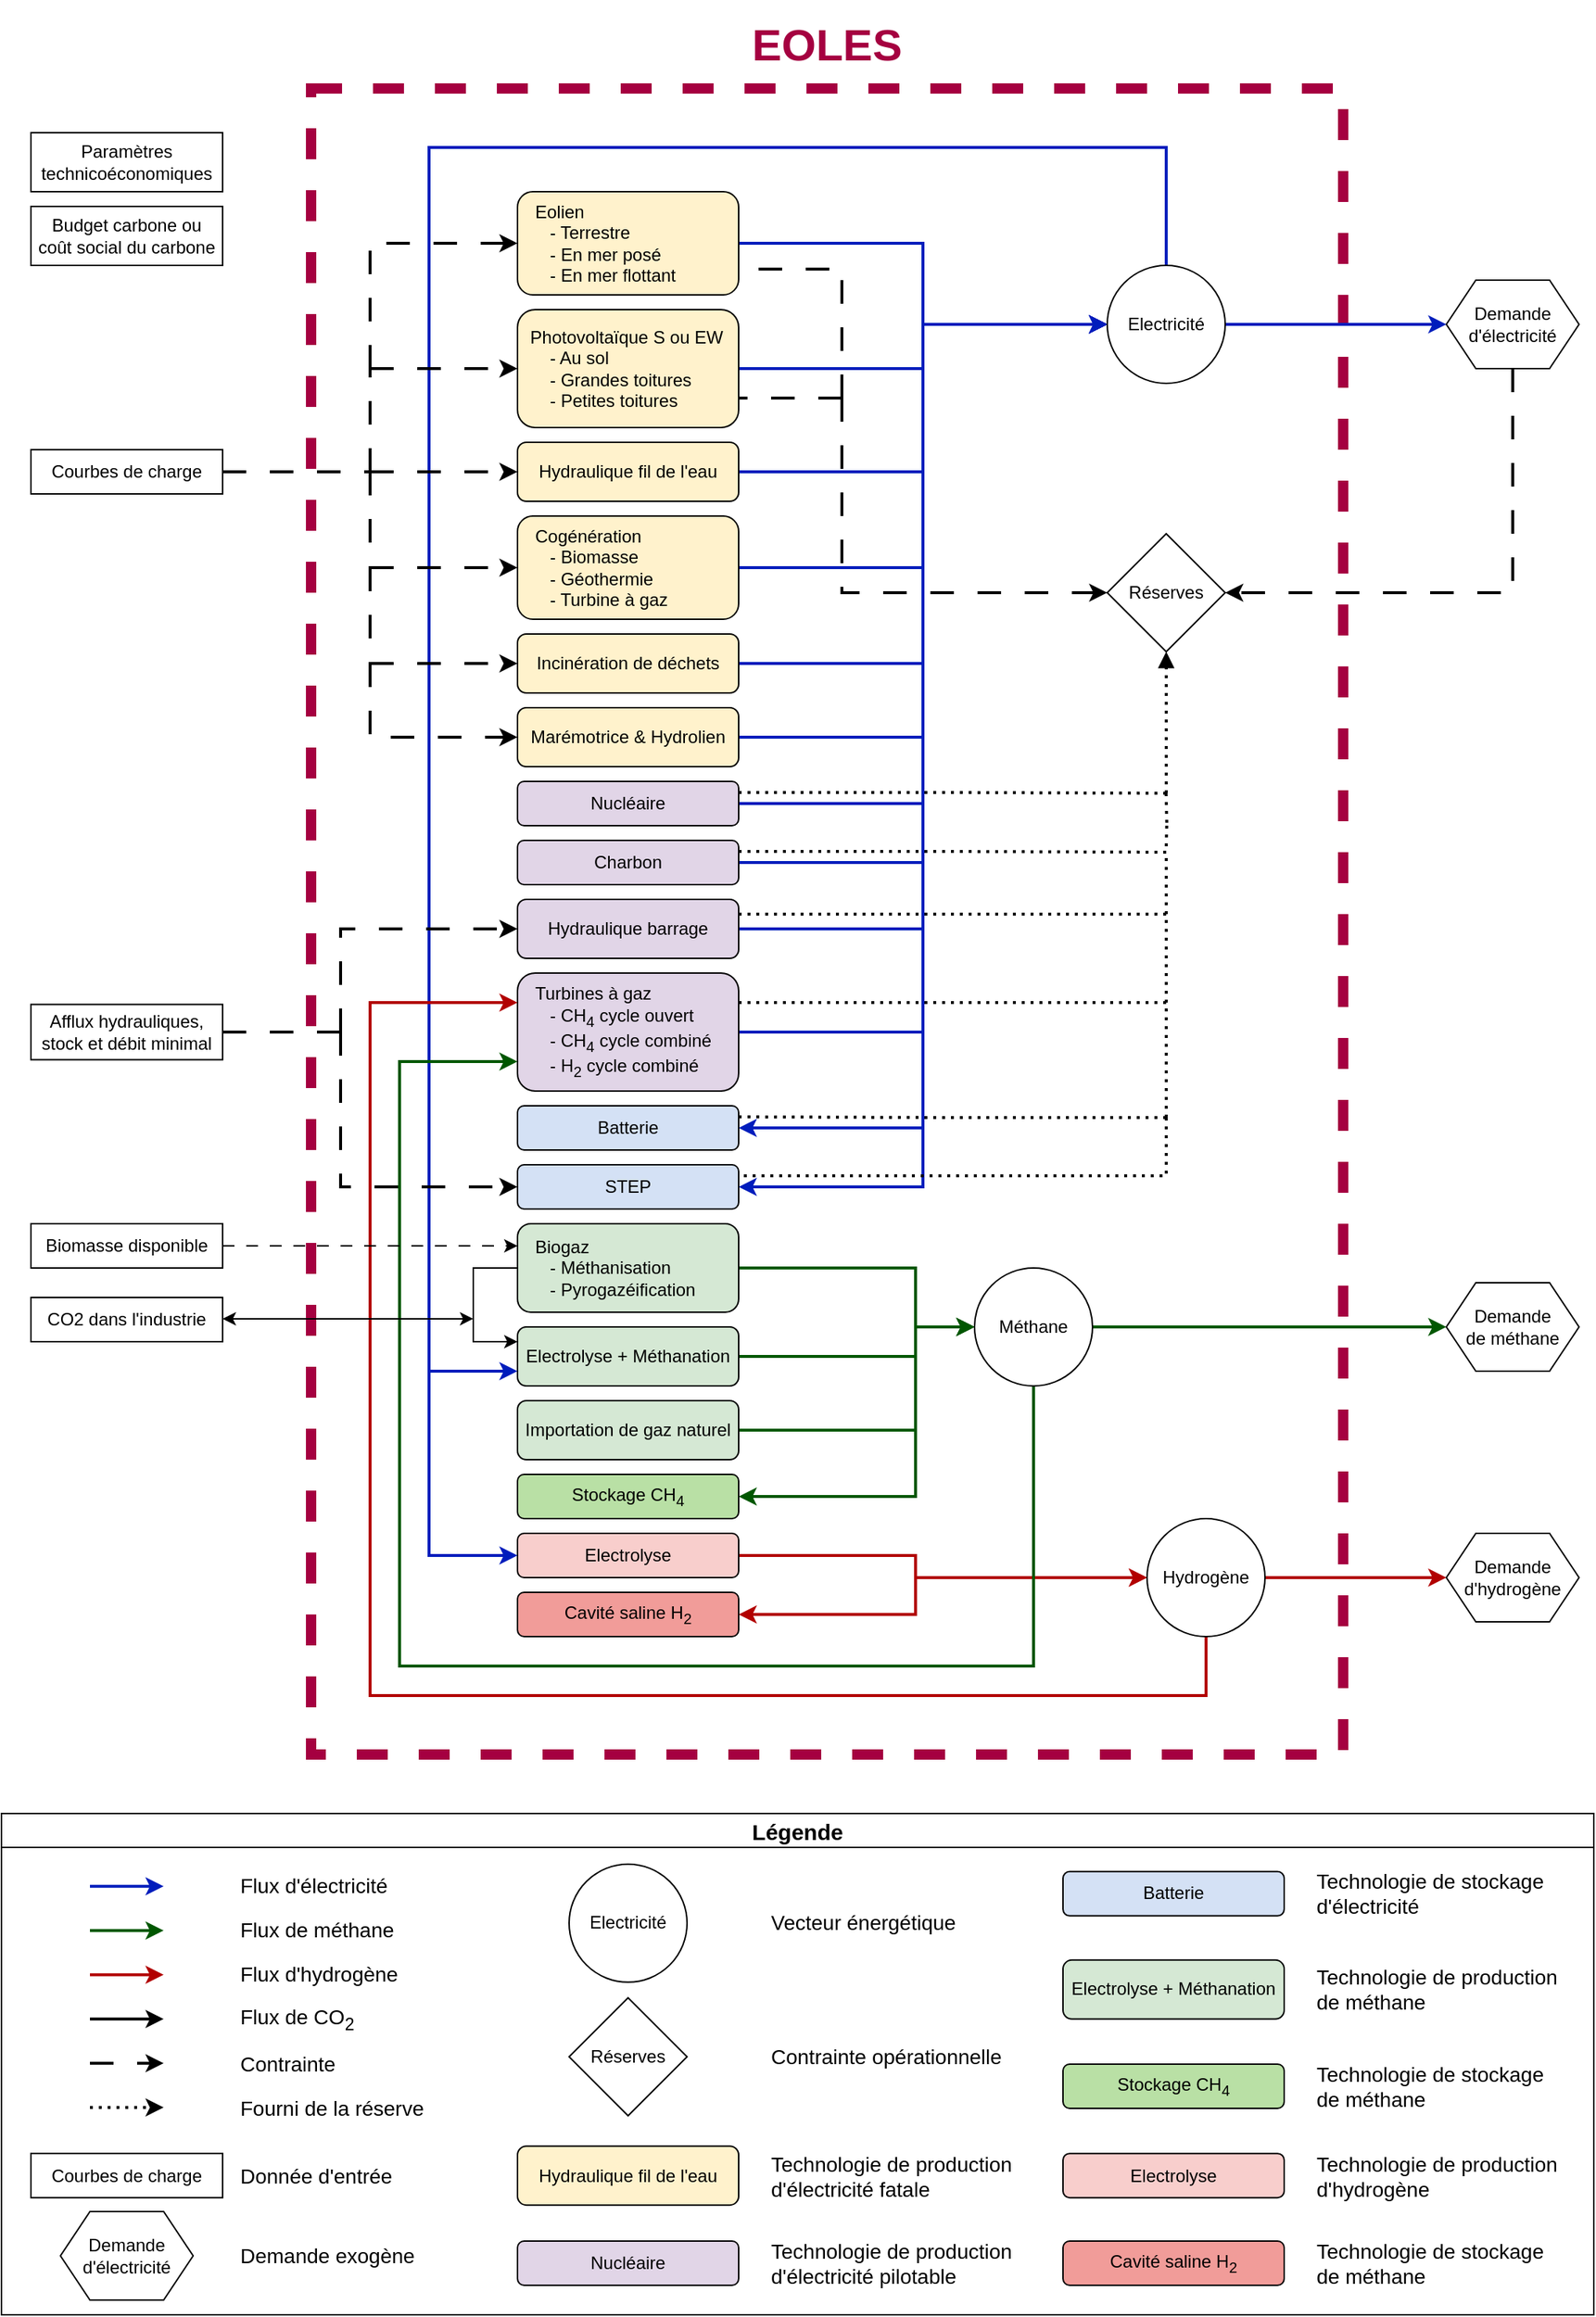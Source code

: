 <mxfile version="24.7.1" type="google">
  <diagram name="Page-1" id="HUChUDwL1gMqRf2g4LJ-">
    <mxGraphModel grid="1" page="1" gridSize="10" guides="1" tooltips="1" connect="1" arrows="1" fold="1" pageScale="1" pageWidth="1654" pageHeight="2336" math="0" shadow="0">
      <root>
        <mxCell id="0" />
        <mxCell id="1" parent="0" />
        <mxCell id="nOue1PbmWQ9sEJWznYL7-120" value="" style="rounded=0;whiteSpace=wrap;html=1;fillColor=none;dashed=1;strokeWidth=7;fontColor=#ffffff;strokeColor=#A50040;" vertex="1" parent="1">
          <mxGeometry x="450" y="520" width="700" height="1130" as="geometry" />
        </mxCell>
        <mxCell id="nOue1PbmWQ9sEJWznYL7-24" style="edgeStyle=orthogonalEdgeStyle;rounded=0;orthogonalLoop=1;jettySize=auto;html=1;entryX=0;entryY=0.5;entryDx=0;entryDy=0;fillColor=#0050ef;strokeColor=#001DBC;strokeWidth=2;" edge="1" parent="1" source="nOue1PbmWQ9sEJWznYL7-1" target="nOue1PbmWQ9sEJWznYL7-21">
          <mxGeometry relative="1" as="geometry" />
        </mxCell>
        <mxCell id="nOue1PbmWQ9sEJWznYL7-1" value="&lt;span style=&quot;background-color: initial;&quot;&gt;&amp;nbsp; &amp;nbsp;Eolien&lt;/span&gt;&lt;br&gt;&lt;span style=&quot;background-color: initial;&quot;&gt;&amp;nbsp; &amp;nbsp; &amp;nbsp; - Terrestre&lt;/span&gt;&lt;br&gt;&lt;span style=&quot;background-color: initial;&quot;&gt;&amp;nbsp; &amp;nbsp; &amp;nbsp; - En mer posé&lt;/span&gt;&lt;br&gt;&lt;div style=&quot;&quot;&gt;&amp;nbsp; &amp;nbsp; &amp;nbsp; - En mer flottant&lt;/div&gt;" style="rounded=1;whiteSpace=wrap;html=1;align=left;fillColor=#FFF2CC;" vertex="1" parent="1">
          <mxGeometry x="590" y="590" width="150" height="70" as="geometry" />
        </mxCell>
        <mxCell id="nOue1PbmWQ9sEJWznYL7-25" style="edgeStyle=orthogonalEdgeStyle;rounded=0;orthogonalLoop=1;jettySize=auto;html=1;entryX=0;entryY=0.5;entryDx=0;entryDy=0;fillColor=#0050ef;strokeColor=#001DBC;strokeWidth=2;" edge="1" parent="1" source="nOue1PbmWQ9sEJWznYL7-2" target="nOue1PbmWQ9sEJWznYL7-21">
          <mxGeometry relative="1" as="geometry">
            <mxPoint x="980" y="790.0" as="targetPoint" />
          </mxGeometry>
        </mxCell>
        <mxCell id="nOue1PbmWQ9sEJWznYL7-2" value="&amp;nbsp; Photovoltaïque S ou EW&lt;br&gt;&lt;span style=&quot;background-color: initial;&quot;&gt;&amp;nbsp; &amp;nbsp; &amp;nbsp; - Au sol&lt;/span&gt;&lt;br&gt;&lt;span style=&quot;background-color: initial;&quot;&gt;&amp;nbsp; &amp;nbsp; &amp;nbsp; - Grandes toitures&lt;/span&gt;&lt;br&gt;&lt;div style=&quot;&quot;&gt;&amp;nbsp; &amp;nbsp; &amp;nbsp; - Petites toitures&lt;/div&gt;" style="rounded=1;whiteSpace=wrap;html=1;align=left;fillColor=#FFF2CC;" vertex="1" parent="1">
          <mxGeometry x="590" y="670" width="150" height="80" as="geometry" />
        </mxCell>
        <mxCell id="nOue1PbmWQ9sEJWznYL7-26" style="edgeStyle=orthogonalEdgeStyle;rounded=0;orthogonalLoop=1;jettySize=auto;html=1;entryX=0;entryY=0.5;entryDx=0;entryDy=0;fillColor=#0050ef;strokeColor=#001DBC;strokeWidth=2;" edge="1" parent="1" source="nOue1PbmWQ9sEJWznYL7-3" target="nOue1PbmWQ9sEJWznYL7-21">
          <mxGeometry relative="1" as="geometry" />
        </mxCell>
        <mxCell id="nOue1PbmWQ9sEJWznYL7-3" value="Hydraulique fil de l&#39;eau" style="rounded=1;whiteSpace=wrap;html=1;align=center;fillColor=#FFF2CC;" vertex="1" parent="1">
          <mxGeometry x="590" y="760" width="150" height="40" as="geometry" />
        </mxCell>
        <mxCell id="nOue1PbmWQ9sEJWznYL7-27" style="edgeStyle=orthogonalEdgeStyle;rounded=0;orthogonalLoop=1;jettySize=auto;html=1;entryX=0;entryY=0.5;entryDx=0;entryDy=0;fillColor=#0050ef;strokeColor=#001DBC;strokeWidth=2;" edge="1" parent="1" source="nOue1PbmWQ9sEJWznYL7-4" target="nOue1PbmWQ9sEJWznYL7-21">
          <mxGeometry relative="1" as="geometry" />
        </mxCell>
        <mxCell id="nOue1PbmWQ9sEJWznYL7-4" value="&lt;span style=&quot;background-color: initial;&quot;&gt;&amp;nbsp; &amp;nbsp;Cogénération&lt;/span&gt;&lt;br&gt;&lt;span style=&quot;background-color: initial;&quot;&gt;&amp;nbsp; &amp;nbsp; &amp;nbsp; - Biomasse&lt;/span&gt;&lt;br&gt;&lt;span style=&quot;background-color: initial;&quot;&gt;&amp;nbsp; &amp;nbsp; &amp;nbsp; - Géothermie&lt;/span&gt;&lt;br&gt;&lt;div style=&quot;&quot;&gt;&amp;nbsp; &amp;nbsp; &amp;nbsp; - Turbine à gaz&lt;/div&gt;" style="rounded=1;whiteSpace=wrap;html=1;align=left;fillColor=#FFF2CC;" vertex="1" parent="1">
          <mxGeometry x="590" y="810" width="150" height="70" as="geometry" />
        </mxCell>
        <mxCell id="nOue1PbmWQ9sEJWznYL7-28" style="edgeStyle=orthogonalEdgeStyle;rounded=0;orthogonalLoop=1;jettySize=auto;html=1;entryX=0;entryY=0.5;entryDx=0;entryDy=0;fillColor=#0050ef;strokeColor=#001DBC;strokeWidth=2;" edge="1" parent="1" source="nOue1PbmWQ9sEJWznYL7-5" target="nOue1PbmWQ9sEJWznYL7-21">
          <mxGeometry relative="1" as="geometry" />
        </mxCell>
        <mxCell id="nOue1PbmWQ9sEJWznYL7-5" value="Incinération de déchets" style="rounded=1;whiteSpace=wrap;html=1;align=center;fillColor=#FFF2CC;" vertex="1" parent="1">
          <mxGeometry x="590" y="890" width="150" height="40" as="geometry" />
        </mxCell>
        <mxCell id="nOue1PbmWQ9sEJWznYL7-29" style="edgeStyle=orthogonalEdgeStyle;rounded=0;orthogonalLoop=1;jettySize=auto;html=1;entryX=0;entryY=0.5;entryDx=0;entryDy=0;fillColor=#0050ef;strokeColor=#001DBC;strokeWidth=2;" edge="1" parent="1" source="nOue1PbmWQ9sEJWznYL7-6" target="nOue1PbmWQ9sEJWznYL7-21">
          <mxGeometry relative="1" as="geometry" />
        </mxCell>
        <mxCell id="nOue1PbmWQ9sEJWznYL7-6" value="Marémotrice &amp;amp; Hydrolien" style="rounded=1;whiteSpace=wrap;html=1;align=center;fillColor=#FFF2CC;" vertex="1" parent="1">
          <mxGeometry x="590" y="940" width="150" height="40" as="geometry" />
        </mxCell>
        <mxCell id="nOue1PbmWQ9sEJWznYL7-30" style="edgeStyle=orthogonalEdgeStyle;rounded=0;orthogonalLoop=1;jettySize=auto;html=1;entryX=0;entryY=0.5;entryDx=0;entryDy=0;fillColor=#0050ef;strokeColor=#001DBC;strokeWidth=2;" edge="1" parent="1" source="nOue1PbmWQ9sEJWznYL7-7" target="nOue1PbmWQ9sEJWznYL7-21">
          <mxGeometry relative="1" as="geometry">
            <mxPoint x="980" y="790.0" as="targetPoint" />
          </mxGeometry>
        </mxCell>
        <mxCell id="nOue1PbmWQ9sEJWznYL7-103" style="edgeStyle=orthogonalEdgeStyle;rounded=0;orthogonalLoop=1;jettySize=auto;html=1;exitX=1;exitY=0.25;exitDx=0;exitDy=0;endArrow=none;endFill=0;dashed=1;dashPattern=1 2;strokeWidth=2;" edge="1" parent="1" source="nOue1PbmWQ9sEJWznYL7-7" target="nOue1PbmWQ9sEJWznYL7-89">
          <mxGeometry relative="1" as="geometry" />
        </mxCell>
        <mxCell id="nOue1PbmWQ9sEJWznYL7-7" value="Nucléaire" style="rounded=1;whiteSpace=wrap;html=1;align=center;fillColor=#E1D5E7;" vertex="1" parent="1">
          <mxGeometry x="590" y="990" width="150" height="30" as="geometry" />
        </mxCell>
        <mxCell id="nOue1PbmWQ9sEJWznYL7-31" style="edgeStyle=orthogonalEdgeStyle;rounded=0;orthogonalLoop=1;jettySize=auto;html=1;entryX=0;entryY=0.5;entryDx=0;entryDy=0;fillColor=#0050ef;strokeColor=#001DBC;strokeWidth=2;" edge="1" parent="1" source="nOue1PbmWQ9sEJWznYL7-8" target="nOue1PbmWQ9sEJWznYL7-21">
          <mxGeometry relative="1" as="geometry" />
        </mxCell>
        <mxCell id="nOue1PbmWQ9sEJWznYL7-8" value="Charbon" style="rounded=1;whiteSpace=wrap;html=1;align=center;fillColor=#E1D5E7;" vertex="1" parent="1">
          <mxGeometry x="590" y="1030" width="150" height="30" as="geometry" />
        </mxCell>
        <mxCell id="nOue1PbmWQ9sEJWznYL7-32" style="edgeStyle=orthogonalEdgeStyle;rounded=0;orthogonalLoop=1;jettySize=auto;html=1;entryX=0;entryY=0.5;entryDx=0;entryDy=0;fillColor=#0050ef;strokeColor=#001DBC;strokeWidth=2;" edge="1" parent="1" source="nOue1PbmWQ9sEJWznYL7-9" target="nOue1PbmWQ9sEJWznYL7-21">
          <mxGeometry relative="1" as="geometry" />
        </mxCell>
        <mxCell id="nOue1PbmWQ9sEJWznYL7-100" style="edgeStyle=orthogonalEdgeStyle;rounded=0;orthogonalLoop=1;jettySize=auto;html=1;exitX=1;exitY=0.25;exitDx=0;exitDy=0;endArrow=none;endFill=0;curved=0;dashed=1;dashPattern=1 2;strokeWidth=2;" edge="1" parent="1" source="nOue1PbmWQ9sEJWznYL7-9" target="nOue1PbmWQ9sEJWznYL7-91">
          <mxGeometry relative="1" as="geometry" />
        </mxCell>
        <mxCell id="nOue1PbmWQ9sEJWznYL7-9" value="Hydraulique barrage" style="rounded=1;whiteSpace=wrap;html=1;align=center;fillColor=#E1D5E7;" vertex="1" parent="1">
          <mxGeometry x="590" y="1070" width="150" height="40" as="geometry" />
        </mxCell>
        <mxCell id="nOue1PbmWQ9sEJWznYL7-33" style="edgeStyle=orthogonalEdgeStyle;rounded=0;orthogonalLoop=1;jettySize=auto;html=1;entryX=0;entryY=0.5;entryDx=0;entryDy=0;fillColor=#0050ef;strokeColor=#001DBC;strokeWidth=2;" edge="1" parent="1" source="nOue1PbmWQ9sEJWznYL7-11" target="nOue1PbmWQ9sEJWznYL7-21">
          <mxGeometry relative="1" as="geometry" />
        </mxCell>
        <mxCell id="nOue1PbmWQ9sEJWznYL7-11" value="&lt;span style=&quot;background-color: initial;&quot;&gt;&amp;nbsp; &amp;nbsp;Turbines à gaz&lt;/span&gt;&lt;br&gt;&lt;span style=&quot;background-color: initial;&quot;&gt;&amp;nbsp; &amp;nbsp; &amp;nbsp; - CH&lt;sub&gt;4&lt;/sub&gt; cycle ouvert&lt;/span&gt;&lt;br&gt;&lt;span style=&quot;background-color: initial;&quot;&gt;&amp;nbsp; &amp;nbsp; &amp;nbsp; - CH&lt;sub&gt;4&lt;/sub&gt; cycle combiné&lt;/span&gt;&lt;br&gt;&lt;div style=&quot;&quot;&gt;&amp;nbsp; &amp;nbsp; &amp;nbsp; - H&lt;sub&gt;2&lt;/sub&gt; cycle combiné&lt;/div&gt;" style="rounded=1;whiteSpace=wrap;html=1;align=left;fillColor=#E1D5E7;" vertex="1" parent="1">
          <mxGeometry x="590" y="1120" width="150" height="80" as="geometry" />
        </mxCell>
        <mxCell id="nOue1PbmWQ9sEJWznYL7-34" style="edgeStyle=orthogonalEdgeStyle;rounded=0;orthogonalLoop=1;jettySize=auto;html=1;entryX=0;entryY=0.5;entryDx=0;entryDy=0;startArrow=classic;startFill=1;fillColor=#0050ef;strokeColor=#001DBC;strokeWidth=2;" edge="1" parent="1" source="nOue1PbmWQ9sEJWznYL7-12" target="nOue1PbmWQ9sEJWznYL7-21">
          <mxGeometry relative="1" as="geometry" />
        </mxCell>
        <mxCell id="nOue1PbmWQ9sEJWznYL7-12" value="Batterie" style="rounded=1;whiteSpace=wrap;html=1;align=center;fillColor=#D4E1F5;" vertex="1" parent="1">
          <mxGeometry x="590" y="1210" width="150" height="30" as="geometry" />
        </mxCell>
        <mxCell id="nOue1PbmWQ9sEJWznYL7-35" style="edgeStyle=orthogonalEdgeStyle;rounded=0;orthogonalLoop=1;jettySize=auto;html=1;entryX=0;entryY=0.5;entryDx=0;entryDy=0;startArrow=classic;startFill=1;fillColor=#0050ef;strokeColor=#001DBC;strokeWidth=2;" edge="1" parent="1" source="nOue1PbmWQ9sEJWznYL7-13" target="nOue1PbmWQ9sEJWznYL7-21">
          <mxGeometry relative="1" as="geometry" />
        </mxCell>
        <mxCell id="nOue1PbmWQ9sEJWznYL7-13" value="STEP" style="rounded=1;whiteSpace=wrap;html=1;align=center;fillColor=#D4E1F5;" vertex="1" parent="1">
          <mxGeometry x="590" y="1250" width="150" height="30" as="geometry" />
        </mxCell>
        <mxCell id="nOue1PbmWQ9sEJWznYL7-36" style="edgeStyle=orthogonalEdgeStyle;rounded=0;orthogonalLoop=1;jettySize=auto;html=1;entryX=0;entryY=0.5;entryDx=0;entryDy=0;fillColor=#008a00;strokeColor=#005700;strokeWidth=2;" edge="1" parent="1" source="nOue1PbmWQ9sEJWznYL7-14" target="nOue1PbmWQ9sEJWznYL7-22">
          <mxGeometry relative="1" as="geometry">
            <Array as="points">
              <mxPoint x="860" y="1320" />
              <mxPoint x="860" y="1360" />
            </Array>
          </mxGeometry>
        </mxCell>
        <mxCell id="nOue1PbmWQ9sEJWznYL7-44" style="edgeStyle=orthogonalEdgeStyle;rounded=0;orthogonalLoop=1;jettySize=auto;html=1;entryX=0;entryY=0.25;entryDx=0;entryDy=0;" edge="1" parent="1" source="nOue1PbmWQ9sEJWznYL7-14" target="nOue1PbmWQ9sEJWznYL7-16">
          <mxGeometry relative="1" as="geometry">
            <Array as="points">
              <mxPoint x="560" y="1320" />
              <mxPoint x="560" y="1370" />
            </Array>
          </mxGeometry>
        </mxCell>
        <mxCell id="nOue1PbmWQ9sEJWznYL7-14" value="&lt;span style=&quot;background-color: initial;&quot;&gt;&amp;nbsp; &amp;nbsp;Biogaz&lt;/span&gt;&lt;br&gt;&lt;span style=&quot;background-color: initial;&quot;&gt;&amp;nbsp; &amp;nbsp; &amp;nbsp; - Méthanisation&lt;/span&gt;&lt;br&gt;&lt;span style=&quot;background-color: initial;&quot;&gt;&amp;nbsp; &amp;nbsp; &amp;nbsp; - Pyrogazéification&lt;/span&gt;" style="rounded=1;whiteSpace=wrap;html=1;align=left;fillColor=#D5E8D4;" vertex="1" parent="1">
          <mxGeometry x="590" y="1290" width="150" height="60" as="geometry" />
        </mxCell>
        <mxCell id="nOue1PbmWQ9sEJWznYL7-37" style="edgeStyle=orthogonalEdgeStyle;rounded=0;orthogonalLoop=1;jettySize=auto;html=1;entryX=0;entryY=0.5;entryDx=0;entryDy=0;fillColor=#008a00;strokeColor=#005700;strokeWidth=2;" edge="1" parent="1" source="nOue1PbmWQ9sEJWznYL7-16" target="nOue1PbmWQ9sEJWznYL7-22">
          <mxGeometry relative="1" as="geometry">
            <Array as="points">
              <mxPoint x="860" y="1380" />
              <mxPoint x="860" y="1360" />
            </Array>
          </mxGeometry>
        </mxCell>
        <mxCell id="nOue1PbmWQ9sEJWznYL7-16" value="Electrolyse + Méthanation" style="rounded=1;whiteSpace=wrap;html=1;align=center;fillColor=#D5E8D4;" vertex="1" parent="1">
          <mxGeometry x="590" y="1360" width="150" height="40" as="geometry" />
        </mxCell>
        <mxCell id="nOue1PbmWQ9sEJWznYL7-38" style="edgeStyle=orthogonalEdgeStyle;rounded=0;orthogonalLoop=1;jettySize=auto;html=1;entryX=0;entryY=0.5;entryDx=0;entryDy=0;fillColor=#008a00;strokeColor=#005700;strokeWidth=2;" edge="1" parent="1" source="nOue1PbmWQ9sEJWznYL7-17" target="nOue1PbmWQ9sEJWznYL7-22">
          <mxGeometry relative="1" as="geometry">
            <Array as="points">
              <mxPoint x="860" y="1430" />
              <mxPoint x="860" y="1360" />
            </Array>
          </mxGeometry>
        </mxCell>
        <mxCell id="nOue1PbmWQ9sEJWznYL7-17" value="Importation de gaz naturel" style="rounded=1;whiteSpace=wrap;html=1;align=center;fillColor=#D5E8D4;fillStyle=auto;" vertex="1" parent="1">
          <mxGeometry x="590" y="1410" width="150" height="40" as="geometry" />
        </mxCell>
        <mxCell id="nOue1PbmWQ9sEJWznYL7-39" style="edgeStyle=orthogonalEdgeStyle;rounded=0;orthogonalLoop=1;jettySize=auto;html=1;entryX=0;entryY=0.5;entryDx=0;entryDy=0;startArrow=classic;startFill=1;fillColor=#008a00;strokeColor=#005700;strokeWidth=2;" edge="1" parent="1" source="nOue1PbmWQ9sEJWznYL7-18" target="nOue1PbmWQ9sEJWznYL7-22">
          <mxGeometry relative="1" as="geometry">
            <Array as="points">
              <mxPoint x="860" y="1475" />
              <mxPoint x="860" y="1360" />
            </Array>
          </mxGeometry>
        </mxCell>
        <mxCell id="nOue1PbmWQ9sEJWznYL7-18" value="Stockage CH&lt;sub&gt;4&lt;/sub&gt;" style="rounded=1;whiteSpace=wrap;html=1;align=center;fillColor=#B9E0A5;" vertex="1" parent="1">
          <mxGeometry x="590" y="1460" width="150" height="30" as="geometry" />
        </mxCell>
        <mxCell id="nOue1PbmWQ9sEJWznYL7-40" style="edgeStyle=orthogonalEdgeStyle;rounded=0;orthogonalLoop=1;jettySize=auto;html=1;entryX=0;entryY=0.5;entryDx=0;entryDy=0;fillColor=#e51400;strokeColor=#B20000;exitX=1;exitY=0.5;exitDx=0;exitDy=0;strokeWidth=2;" edge="1" parent="1" source="nOue1PbmWQ9sEJWznYL7-19" target="nOue1PbmWQ9sEJWznYL7-23">
          <mxGeometry relative="1" as="geometry">
            <Array as="points">
              <mxPoint x="860" y="1515" />
              <mxPoint x="860" y="1530" />
            </Array>
          </mxGeometry>
        </mxCell>
        <mxCell id="nOue1PbmWQ9sEJWznYL7-19" value="Electrolyse" style="rounded=1;whiteSpace=wrap;html=1;align=center;fillColor=#F8CECC;" vertex="1" parent="1">
          <mxGeometry x="590" y="1500" width="150" height="30" as="geometry" />
        </mxCell>
        <mxCell id="nOue1PbmWQ9sEJWznYL7-41" style="edgeStyle=orthogonalEdgeStyle;rounded=0;orthogonalLoop=1;jettySize=auto;html=1;entryX=0;entryY=0.5;entryDx=0;entryDy=0;startArrow=classic;startFill=1;fillColor=#e51400;strokeColor=#B20000;exitX=1;exitY=0.5;exitDx=0;exitDy=0;strokeWidth=2;" edge="1" parent="1" source="nOue1PbmWQ9sEJWznYL7-20" target="nOue1PbmWQ9sEJWznYL7-23">
          <mxGeometry relative="1" as="geometry">
            <Array as="points">
              <mxPoint x="860" y="1555" />
              <mxPoint x="860" y="1530" />
            </Array>
          </mxGeometry>
        </mxCell>
        <mxCell id="nOue1PbmWQ9sEJWznYL7-20" value="Cavité saline H&lt;sub&gt;2&lt;/sub&gt;" style="rounded=1;whiteSpace=wrap;html=1;align=center;fillColor=#F19C99;" vertex="1" parent="1">
          <mxGeometry x="590" y="1540" width="150" height="30" as="geometry" />
        </mxCell>
        <mxCell id="nOue1PbmWQ9sEJWznYL7-112" style="edgeStyle=orthogonalEdgeStyle;rounded=0;orthogonalLoop=1;jettySize=auto;html=1;fillColor=#0050ef;strokeColor=#001DBC;endArrow=none;endFill=0;strokeWidth=2;" edge="1" parent="1" source="nOue1PbmWQ9sEJWznYL7-21" target="nOue1PbmWQ9sEJWznYL7-107">
          <mxGeometry relative="1" as="geometry">
            <Array as="points">
              <mxPoint x="1030" y="560" />
              <mxPoint x="530" y="560" />
            </Array>
          </mxGeometry>
        </mxCell>
        <mxCell id="nOue1PbmWQ9sEJWznYL7-114" style="edgeStyle=orthogonalEdgeStyle;rounded=0;orthogonalLoop=1;jettySize=auto;html=1;entryX=0;entryY=0.5;entryDx=0;entryDy=0;fillColor=#0050ef;strokeColor=#001DBC;strokeWidth=2;" edge="1" parent="1" source="nOue1PbmWQ9sEJWznYL7-21" target="nOue1PbmWQ9sEJWznYL7-113">
          <mxGeometry relative="1" as="geometry" />
        </mxCell>
        <mxCell id="nOue1PbmWQ9sEJWznYL7-21" value="Electricité" style="ellipse;whiteSpace=wrap;html=1;aspect=fixed;" vertex="1" parent="1">
          <mxGeometry x="990" y="640" width="80" height="80" as="geometry" />
        </mxCell>
        <mxCell id="nOue1PbmWQ9sEJWznYL7-50" style="edgeStyle=orthogonalEdgeStyle;rounded=0;orthogonalLoop=1;jettySize=auto;html=1;entryX=0;entryY=0.75;entryDx=0;entryDy=0;fillColor=#008a00;strokeColor=#005700;strokeWidth=2;" edge="1" parent="1" source="nOue1PbmWQ9sEJWznYL7-22" target="nOue1PbmWQ9sEJWznYL7-11">
          <mxGeometry relative="1" as="geometry">
            <Array as="points">
              <mxPoint x="940" y="1590" />
              <mxPoint x="510" y="1590" />
              <mxPoint x="510" y="1180" />
            </Array>
          </mxGeometry>
        </mxCell>
        <mxCell id="nOue1PbmWQ9sEJWznYL7-119" style="edgeStyle=orthogonalEdgeStyle;rounded=0;orthogonalLoop=1;jettySize=auto;html=1;entryX=0;entryY=0.5;entryDx=0;entryDy=0;fillColor=#008a00;strokeColor=#005700;strokeWidth=2;" edge="1" parent="1" source="nOue1PbmWQ9sEJWznYL7-22" target="nOue1PbmWQ9sEJWznYL7-116">
          <mxGeometry relative="1" as="geometry" />
        </mxCell>
        <mxCell id="nOue1PbmWQ9sEJWznYL7-22" value="Méthane" style="ellipse;whiteSpace=wrap;html=1;aspect=fixed;" vertex="1" parent="1">
          <mxGeometry x="900" y="1320" width="80" height="80" as="geometry" />
        </mxCell>
        <mxCell id="nOue1PbmWQ9sEJWznYL7-51" style="edgeStyle=orthogonalEdgeStyle;rounded=0;orthogonalLoop=1;jettySize=auto;html=1;entryX=0;entryY=0.25;entryDx=0;entryDy=0;fillColor=#e51400;strokeColor=#B20000;strokeWidth=2;" edge="1" parent="1" source="nOue1PbmWQ9sEJWznYL7-23" target="nOue1PbmWQ9sEJWznYL7-11">
          <mxGeometry relative="1" as="geometry">
            <Array as="points">
              <mxPoint x="1057" y="1610" />
              <mxPoint x="490" y="1610" />
              <mxPoint x="490" y="1140" />
            </Array>
          </mxGeometry>
        </mxCell>
        <mxCell id="nOue1PbmWQ9sEJWznYL7-118" style="edgeStyle=orthogonalEdgeStyle;rounded=0;orthogonalLoop=1;jettySize=auto;html=1;entryX=0;entryY=0.5;entryDx=0;entryDy=0;fillColor=#e51400;strokeColor=#B20000;strokeWidth=2;" edge="1" parent="1" source="nOue1PbmWQ9sEJWznYL7-23" target="nOue1PbmWQ9sEJWznYL7-117">
          <mxGeometry relative="1" as="geometry" />
        </mxCell>
        <mxCell id="nOue1PbmWQ9sEJWznYL7-23" value="Hydrogène" style="ellipse;whiteSpace=wrap;html=1;aspect=fixed;" vertex="1" parent="1">
          <mxGeometry x="1017" y="1490" width="80" height="80" as="geometry" />
        </mxCell>
        <mxCell id="nOue1PbmWQ9sEJWznYL7-48" style="edgeStyle=orthogonalEdgeStyle;rounded=0;orthogonalLoop=1;jettySize=auto;html=1;startArrow=classic;startFill=1;" edge="1" parent="1">
          <mxGeometry relative="1" as="geometry">
            <mxPoint x="560" y="1354.47" as="targetPoint" />
            <mxPoint x="390" y="1354.47" as="sourcePoint" />
          </mxGeometry>
        </mxCell>
        <mxCell id="nOue1PbmWQ9sEJWznYL7-53" value="Réserves" style="rhombus;whiteSpace=wrap;html=1;" vertex="1" parent="1">
          <mxGeometry x="990" y="822" width="80" height="80" as="geometry" />
        </mxCell>
        <mxCell id="nOue1PbmWQ9sEJWznYL7-64" style="edgeStyle=orthogonalEdgeStyle;rounded=0;orthogonalLoop=1;jettySize=auto;html=1;entryX=0;entryY=0.5;entryDx=0;entryDy=0;dashed=1;dashPattern=8 8;exitX=0.603;exitY=0.858;exitDx=0;exitDy=0;exitPerimeter=0;strokeWidth=2;" edge="1" parent="1" source="nOue1PbmWQ9sEJWznYL7-68" target="nOue1PbmWQ9sEJWznYL7-53">
          <mxGeometry relative="1" as="geometry">
            <mxPoint x="810" y="862" as="sourcePoint" />
            <Array as="points">
              <mxPoint x="810" y="862" />
            </Array>
          </mxGeometry>
        </mxCell>
        <mxCell id="nOue1PbmWQ9sEJWznYL7-69" style="edgeStyle=orthogonalEdgeStyle;rounded=0;orthogonalLoop=1;jettySize=auto;html=1;entryX=1;entryY=0.75;entryDx=0;entryDy=0;dashed=1;endArrow=none;endFill=0;dashPattern=8 8;strokeWidth=2;" edge="1" parent="1" source="nOue1PbmWQ9sEJWznYL7-68" target="nOue1PbmWQ9sEJWznYL7-1">
          <mxGeometry relative="1" as="geometry">
            <Array as="points">
              <mxPoint x="810" y="643" />
            </Array>
          </mxGeometry>
        </mxCell>
        <mxCell id="nOue1PbmWQ9sEJWznYL7-70" style="edgeStyle=orthogonalEdgeStyle;rounded=0;orthogonalLoop=1;jettySize=auto;html=1;entryX=1;entryY=0.75;entryDx=0;entryDy=0;dashed=1;endArrow=none;endFill=0;dashPattern=8 8;strokeWidth=2;" edge="1" parent="1" source="nOue1PbmWQ9sEJWznYL7-68" target="nOue1PbmWQ9sEJWznYL7-2">
          <mxGeometry relative="1" as="geometry" />
        </mxCell>
        <mxCell id="nOue1PbmWQ9sEJWznYL7-68" value="" style="shape=waypoint;sketch=0;size=6;pointerEvents=1;points=[];fillColor=none;resizable=0;rotatable=0;perimeter=centerPerimeter;snapToPoint=1;dashed=1;strokeColor=none;dashPattern=8 8;" vertex="1" parent="1">
          <mxGeometry x="800" y="720" width="20" height="20" as="geometry" />
        </mxCell>
        <mxCell id="nOue1PbmWQ9sEJWznYL7-105" style="edgeStyle=orthogonalEdgeStyle;rounded=0;orthogonalLoop=1;jettySize=auto;html=1;entryX=0.5;entryY=1;entryDx=0;entryDy=0;endArrow=block;endFill=1;dashed=1;dashPattern=1 2;strokeWidth=2;" edge="1" parent="1" source="nOue1PbmWQ9sEJWznYL7-89" target="nOue1PbmWQ9sEJWznYL7-53">
          <mxGeometry relative="1" as="geometry" />
        </mxCell>
        <mxCell id="nOue1PbmWQ9sEJWznYL7-89" value="" style="shape=waypoint;sketch=0;size=6;pointerEvents=1;points=[];fillColor=none;resizable=0;rotatable=0;perimeter=centerPerimeter;snapToPoint=1;strokeColor=none;dashed=1;dashPattern=1 2;strokeWidth=2;" vertex="1" parent="1">
          <mxGeometry x="1020" y="988" width="20" height="20" as="geometry" />
        </mxCell>
        <mxCell id="nOue1PbmWQ9sEJWznYL7-90" value="" style="shape=waypoint;sketch=0;size=6;pointerEvents=1;points=[];fillColor=none;resizable=0;rotatable=0;perimeter=centerPerimeter;snapToPoint=1;strokeColor=none;dashed=1;dashPattern=1 2;strokeWidth=2;" vertex="1" parent="1">
          <mxGeometry x="1020" y="1028" width="20" height="20" as="geometry" />
        </mxCell>
        <mxCell id="nOue1PbmWQ9sEJWznYL7-102" style="edgeStyle=orthogonalEdgeStyle;rounded=0;orthogonalLoop=1;jettySize=auto;html=1;endArrow=none;endFill=0;dashed=1;dashPattern=1 2;strokeWidth=2;" edge="1" parent="1" source="nOue1PbmWQ9sEJWznYL7-91">
          <mxGeometry relative="1" as="geometry">
            <mxPoint x="1030" y="1040" as="targetPoint" />
          </mxGeometry>
        </mxCell>
        <mxCell id="nOue1PbmWQ9sEJWznYL7-91" value="" style="shape=waypoint;sketch=0;size=6;pointerEvents=1;points=[];fillColor=none;resizable=0;rotatable=0;perimeter=centerPerimeter;snapToPoint=1;strokeColor=none;dashed=1;dashPattern=1 2;strokeWidth=2;" vertex="1" parent="1">
          <mxGeometry x="1020" y="1070" width="20" height="20" as="geometry" />
        </mxCell>
        <mxCell id="nOue1PbmWQ9sEJWznYL7-97" style="edgeStyle=orthogonalEdgeStyle;rounded=0;orthogonalLoop=1;jettySize=auto;html=1;entryX=1;entryY=0.25;entryDx=0;entryDy=0;endArrow=none;endFill=0;dashed=1;dashPattern=1 2;strokeWidth=2;" edge="1" parent="1" source="nOue1PbmWQ9sEJWznYL7-92" target="nOue1PbmWQ9sEJWznYL7-11">
          <mxGeometry relative="1" as="geometry" />
        </mxCell>
        <mxCell id="nOue1PbmWQ9sEJWznYL7-99" style="edgeStyle=orthogonalEdgeStyle;rounded=0;orthogonalLoop=1;jettySize=auto;html=1;endArrow=none;endFill=0;dashed=1;dashPattern=1 2;strokeWidth=2;" edge="1" parent="1" source="nOue1PbmWQ9sEJWznYL7-92" target="nOue1PbmWQ9sEJWznYL7-91">
          <mxGeometry relative="1" as="geometry" />
        </mxCell>
        <mxCell id="nOue1PbmWQ9sEJWznYL7-92" value="" style="shape=waypoint;sketch=0;size=6;pointerEvents=1;points=[];fillColor=none;resizable=0;rotatable=0;perimeter=centerPerimeter;snapToPoint=1;strokeColor=none;dashed=1;dashPattern=1 2;strokeWidth=2;" vertex="1" parent="1">
          <mxGeometry x="1020" y="1130" width="20" height="20" as="geometry" />
        </mxCell>
        <mxCell id="nOue1PbmWQ9sEJWznYL7-95" style="edgeStyle=orthogonalEdgeStyle;rounded=0;orthogonalLoop=1;jettySize=auto;html=1;entryX=1;entryY=0.25;entryDx=0;entryDy=0;endArrow=none;endFill=0;curved=0;dashed=1;dashPattern=1 2;strokeWidth=2;" edge="1" parent="1" source="nOue1PbmWQ9sEJWznYL7-93" target="nOue1PbmWQ9sEJWznYL7-13">
          <mxGeometry relative="1" as="geometry">
            <Array as="points">
              <mxPoint x="1030" y="1258" />
            </Array>
          </mxGeometry>
        </mxCell>
        <mxCell id="nOue1PbmWQ9sEJWznYL7-96" style="edgeStyle=orthogonalEdgeStyle;rounded=0;orthogonalLoop=1;jettySize=auto;html=1;entryX=1;entryY=0.25;entryDx=0;entryDy=0;endArrow=none;endFill=0;dashed=1;dashPattern=1 2;strokeWidth=2;" edge="1" parent="1" source="nOue1PbmWQ9sEJWznYL7-93" target="nOue1PbmWQ9sEJWznYL7-12">
          <mxGeometry relative="1" as="geometry" />
        </mxCell>
        <mxCell id="nOue1PbmWQ9sEJWznYL7-93" value="" style="shape=waypoint;sketch=0;size=6;pointerEvents=1;points=[];fillColor=none;resizable=0;rotatable=0;perimeter=centerPerimeter;snapToPoint=1;strokeColor=none;dashed=1;dashPattern=1 2;strokeWidth=2;" vertex="1" parent="1">
          <mxGeometry x="1020" y="1208" width="20" height="20" as="geometry" />
        </mxCell>
        <mxCell id="nOue1PbmWQ9sEJWznYL7-98" style="edgeStyle=orthogonalEdgeStyle;rounded=0;orthogonalLoop=1;jettySize=auto;html=1;entryX=0.4;entryY=0.75;entryDx=0;entryDy=0;entryPerimeter=0;endArrow=none;endFill=0;dashed=1;dashPattern=1 2;strokeWidth=2;" edge="1" parent="1" source="nOue1PbmWQ9sEJWznYL7-93" target="nOue1PbmWQ9sEJWznYL7-92">
          <mxGeometry relative="1" as="geometry" />
        </mxCell>
        <mxCell id="nOue1PbmWQ9sEJWznYL7-101" style="edgeStyle=orthogonalEdgeStyle;rounded=0;orthogonalLoop=1;jettySize=auto;html=1;exitX=1;exitY=0.25;exitDx=0;exitDy=0;entryX=0.5;entryY=0.29;entryDx=0;entryDy=0;entryPerimeter=0;endArrow=none;endFill=0;dashed=1;dashPattern=1 2;strokeWidth=2;" edge="1" parent="1" source="nOue1PbmWQ9sEJWznYL7-8" target="nOue1PbmWQ9sEJWznYL7-90">
          <mxGeometry relative="1" as="geometry" />
        </mxCell>
        <mxCell id="nOue1PbmWQ9sEJWznYL7-110" style="edgeStyle=orthogonalEdgeStyle;rounded=0;orthogonalLoop=1;jettySize=auto;html=1;entryX=0;entryY=0.75;entryDx=0;entryDy=0;fillColor=#0050ef;strokeColor=#001DBC;strokeWidth=2;" edge="1" parent="1" source="nOue1PbmWQ9sEJWznYL7-107" target="nOue1PbmWQ9sEJWznYL7-16">
          <mxGeometry relative="1" as="geometry" />
        </mxCell>
        <mxCell id="nOue1PbmWQ9sEJWznYL7-111" style="edgeStyle=orthogonalEdgeStyle;rounded=0;orthogonalLoop=1;jettySize=auto;html=1;entryX=0;entryY=0.5;entryDx=0;entryDy=0;fillColor=#0050ef;strokeColor=#001DBC;strokeWidth=2;" edge="1" parent="1" source="nOue1PbmWQ9sEJWznYL7-107" target="nOue1PbmWQ9sEJWznYL7-19">
          <mxGeometry relative="1" as="geometry">
            <Array as="points">
              <mxPoint x="530" y="1515" />
            </Array>
          </mxGeometry>
        </mxCell>
        <mxCell id="nOue1PbmWQ9sEJWznYL7-107" value="" style="shape=waypoint;sketch=0;size=6;pointerEvents=1;points=[];fillColor=none;resizable=0;rotatable=0;perimeter=centerPerimeter;snapToPoint=1;strokeColor=none;" vertex="1" parent="1">
          <mxGeometry x="520" y="1380" width="20" height="20" as="geometry" />
        </mxCell>
        <mxCell id="nOue1PbmWQ9sEJWznYL7-113" value="Demande d&#39;électricité" style="shape=hexagon;perimeter=hexagonPerimeter2;whiteSpace=wrap;html=1;fixedSize=1;" vertex="1" parent="1">
          <mxGeometry x="1220" y="650" width="90" height="60" as="geometry" />
        </mxCell>
        <mxCell id="nOue1PbmWQ9sEJWznYL7-115" style="edgeStyle=orthogonalEdgeStyle;rounded=0;orthogonalLoop=1;jettySize=auto;html=1;dashed=1;dashPattern=8 8;strokeWidth=2;" edge="1" parent="1" source="nOue1PbmWQ9sEJWznYL7-113" target="nOue1PbmWQ9sEJWznYL7-53">
          <mxGeometry relative="1" as="geometry">
            <mxPoint x="1120" y="910" as="targetPoint" />
            <Array as="points">
              <mxPoint x="1265" y="862" />
            </Array>
          </mxGeometry>
        </mxCell>
        <mxCell id="nOue1PbmWQ9sEJWznYL7-116" value="Demande&lt;div&gt;de méthane&lt;/div&gt;" style="shape=hexagon;perimeter=hexagonPerimeter2;whiteSpace=wrap;html=1;fixedSize=1;" vertex="1" parent="1">
          <mxGeometry x="1220" y="1330" width="90" height="60" as="geometry" />
        </mxCell>
        <mxCell id="nOue1PbmWQ9sEJWznYL7-117" value="Demande d&#39;hydrogène" style="shape=hexagon;perimeter=hexagonPerimeter2;whiteSpace=wrap;html=1;fixedSize=1;" vertex="1" parent="1">
          <mxGeometry x="1220" y="1500" width="90" height="60" as="geometry" />
        </mxCell>
        <mxCell id="nOue1PbmWQ9sEJWznYL7-122" value="&lt;font style=&quot;font-size: 12px;&quot;&gt;CO2 dans l&#39;industrie&lt;/font&gt;" style="rounded=0;whiteSpace=wrap;html=1;" vertex="1" parent="1">
          <mxGeometry x="260" y="1340" width="130" height="30" as="geometry" />
        </mxCell>
        <mxCell id="nOue1PbmWQ9sEJWznYL7-125" value="&lt;font size=&quot;1&quot; color=&quot;#a50040&quot; style=&quot;&quot;&gt;&lt;b style=&quot;font-size: 30px;&quot;&gt;EOLES&lt;/b&gt;&lt;/font&gt;" style="text;html=1;align=center;verticalAlign=middle;whiteSpace=wrap;rounded=0;" vertex="1" parent="1">
          <mxGeometry x="695" y="460" width="210" height="60" as="geometry" />
        </mxCell>
        <mxCell id="nOue1PbmWQ9sEJWznYL7-127" style="edgeStyle=orthogonalEdgeStyle;rounded=0;orthogonalLoop=1;jettySize=auto;html=1;entryX=0;entryY=0.25;entryDx=0;entryDy=0;dashed=1;dashPattern=8 8;" edge="1" parent="1" source="nOue1PbmWQ9sEJWznYL7-126" target="nOue1PbmWQ9sEJWznYL7-14">
          <mxGeometry relative="1" as="geometry" />
        </mxCell>
        <mxCell id="nOue1PbmWQ9sEJWznYL7-126" value="Biomasse disponible" style="rounded=0;whiteSpace=wrap;html=1;" vertex="1" parent="1">
          <mxGeometry x="260" y="1290" width="130" height="30" as="geometry" />
        </mxCell>
        <mxCell id="nOue1PbmWQ9sEJWznYL7-132" style="edgeStyle=orthogonalEdgeStyle;rounded=0;orthogonalLoop=1;jettySize=auto;html=1;endArrow=none;endFill=0;dashed=1;dashPattern=8 8;strokeWidth=2;" edge="1" parent="1" source="nOue1PbmWQ9sEJWznYL7-128" target="nOue1PbmWQ9sEJWznYL7-131">
          <mxGeometry relative="1" as="geometry" />
        </mxCell>
        <mxCell id="nOue1PbmWQ9sEJWznYL7-128" value="Afflux hydrauliques, stock et débit minimal" style="rounded=0;whiteSpace=wrap;html=1;" vertex="1" parent="1">
          <mxGeometry x="260" y="1141.25" width="130" height="37.5" as="geometry" />
        </mxCell>
        <mxCell id="nOue1PbmWQ9sEJWznYL7-133" style="edgeStyle=orthogonalEdgeStyle;rounded=0;orthogonalLoop=1;jettySize=auto;html=1;entryX=0;entryY=0.5;entryDx=0;entryDy=0;dashed=1;dashPattern=8 8;strokeWidth=2;" edge="1" parent="1" source="nOue1PbmWQ9sEJWznYL7-131" target="nOue1PbmWQ9sEJWznYL7-9">
          <mxGeometry relative="1" as="geometry">
            <Array as="points">
              <mxPoint x="470" y="1090" />
            </Array>
          </mxGeometry>
        </mxCell>
        <mxCell id="nOue1PbmWQ9sEJWznYL7-134" style="edgeStyle=orthogonalEdgeStyle;rounded=0;orthogonalLoop=1;jettySize=auto;html=1;entryX=0;entryY=0.5;entryDx=0;entryDy=0;dashed=1;dashPattern=8 8;strokeWidth=2;" edge="1" parent="1" source="nOue1PbmWQ9sEJWznYL7-131" target="nOue1PbmWQ9sEJWznYL7-13">
          <mxGeometry relative="1" as="geometry">
            <Array as="points">
              <mxPoint x="470" y="1265" />
            </Array>
          </mxGeometry>
        </mxCell>
        <mxCell id="nOue1PbmWQ9sEJWznYL7-131" value="" style="shape=waypoint;sketch=0;size=6;pointerEvents=1;points=[];fillColor=none;resizable=0;rotatable=0;perimeter=centerPerimeter;snapToPoint=1;strokeColor=none;" vertex="1" parent="1">
          <mxGeometry x="460" y="1150" width="20" height="20" as="geometry" />
        </mxCell>
        <mxCell id="nOue1PbmWQ9sEJWznYL7-135" value="Courbes de charge" style="rounded=0;whiteSpace=wrap;html=1;" vertex="1" parent="1">
          <mxGeometry x="260" y="765" width="130" height="30" as="geometry" />
        </mxCell>
        <mxCell id="nOue1PbmWQ9sEJWznYL7-141" style="edgeStyle=orthogonalEdgeStyle;rounded=0;orthogonalLoop=1;jettySize=auto;html=1;entryX=0;entryY=0.5;entryDx=0;entryDy=0;dashed=1;dashPattern=8 8;strokeWidth=2;" edge="1" parent="1" source="nOue1PbmWQ9sEJWznYL7-136" target="nOue1PbmWQ9sEJWznYL7-3">
          <mxGeometry relative="1" as="geometry" />
        </mxCell>
        <mxCell id="nOue1PbmWQ9sEJWznYL7-136" value="" style="shape=waypoint;sketch=0;size=6;pointerEvents=1;points=[];fillColor=none;resizable=0;rotatable=0;perimeter=centerPerimeter;snapToPoint=1;dashed=1;dashPattern=8 8;strokeColor=none;strokeWidth=2;" vertex="1" parent="1">
          <mxGeometry x="480" y="770" width="20" height="20" as="geometry" />
        </mxCell>
        <mxCell id="nOue1PbmWQ9sEJWznYL7-138" style="edgeStyle=orthogonalEdgeStyle;rounded=0;orthogonalLoop=1;jettySize=auto;html=1;entryX=0;entryY=0.5;entryDx=0;entryDy=0;dashed=1;dashPattern=8 8;strokeWidth=2;" edge="1" parent="1" source="nOue1PbmWQ9sEJWznYL7-137" target="nOue1PbmWQ9sEJWznYL7-1">
          <mxGeometry relative="1" as="geometry">
            <Array as="points">
              <mxPoint x="490" y="625" />
            </Array>
          </mxGeometry>
        </mxCell>
        <mxCell id="nOue1PbmWQ9sEJWznYL7-140" style="edgeStyle=orthogonalEdgeStyle;rounded=0;orthogonalLoop=1;jettySize=auto;html=1;entryX=0;entryY=0.5;entryDx=0;entryDy=0;dashed=1;dashPattern=8 8;strokeWidth=2;" edge="1" parent="1" source="nOue1PbmWQ9sEJWznYL7-137" target="nOue1PbmWQ9sEJWznYL7-2">
          <mxGeometry relative="1" as="geometry" />
        </mxCell>
        <mxCell id="nOue1PbmWQ9sEJWznYL7-137" value="" style="shape=waypoint;sketch=0;size=6;pointerEvents=1;points=[];fillColor=none;resizable=0;rotatable=0;perimeter=centerPerimeter;snapToPoint=1;dashed=1;dashPattern=8 8;strokeColor=none;strokeWidth=2;" vertex="1" parent="1">
          <mxGeometry x="480" y="700" width="20" height="20" as="geometry" />
        </mxCell>
        <mxCell id="nOue1PbmWQ9sEJWznYL7-139" style="edgeStyle=orthogonalEdgeStyle;rounded=0;orthogonalLoop=1;jettySize=auto;html=1;entryX=0.471;entryY=0.858;entryDx=0;entryDy=0;entryPerimeter=0;dashed=1;dashPattern=8 8;endArrow=none;endFill=0;strokeWidth=2;" edge="1" parent="1" source="nOue1PbmWQ9sEJWznYL7-136" target="nOue1PbmWQ9sEJWznYL7-137">
          <mxGeometry relative="1" as="geometry" />
        </mxCell>
        <mxCell id="nOue1PbmWQ9sEJWznYL7-149" style="edgeStyle=orthogonalEdgeStyle;rounded=0;orthogonalLoop=1;jettySize=auto;html=1;entryX=0;entryY=0.5;entryDx=0;entryDy=0;dashed=1;dashPattern=8 8;strokeWidth=2;" edge="1" parent="1" source="nOue1PbmWQ9sEJWznYL7-142" target="nOue1PbmWQ9sEJWznYL7-4">
          <mxGeometry relative="1" as="geometry" />
        </mxCell>
        <mxCell id="nOue1PbmWQ9sEJWznYL7-142" value="" style="shape=waypoint;sketch=0;size=6;pointerEvents=1;points=[];fillColor=none;resizable=0;rotatable=0;perimeter=centerPerimeter;snapToPoint=1;strokeColor=none;dashed=1;dashPattern=8 8;strokeWidth=2;" vertex="1" parent="1">
          <mxGeometry x="480" y="835" width="20" height="20" as="geometry" />
        </mxCell>
        <mxCell id="nOue1PbmWQ9sEJWznYL7-146" style="edgeStyle=orthogonalEdgeStyle;rounded=0;orthogonalLoop=1;jettySize=auto;html=1;entryX=0;entryY=0.5;entryDx=0;entryDy=0;dashed=1;dashPattern=8 8;strokeWidth=2;" edge="1" parent="1" source="nOue1PbmWQ9sEJWznYL7-143" target="nOue1PbmWQ9sEJWznYL7-6">
          <mxGeometry relative="1" as="geometry">
            <Array as="points">
              <mxPoint x="490" y="960" />
            </Array>
          </mxGeometry>
        </mxCell>
        <mxCell id="nOue1PbmWQ9sEJWznYL7-147" style="edgeStyle=orthogonalEdgeStyle;rounded=0;orthogonalLoop=1;jettySize=auto;html=1;entryX=0;entryY=0.5;entryDx=0;entryDy=0;dashed=1;dashPattern=8 8;strokeWidth=2;" edge="1" parent="1" source="nOue1PbmWQ9sEJWznYL7-143" target="nOue1PbmWQ9sEJWznYL7-5">
          <mxGeometry relative="1" as="geometry" />
        </mxCell>
        <mxCell id="nOue1PbmWQ9sEJWznYL7-143" value="" style="shape=waypoint;sketch=0;size=6;pointerEvents=1;points=[];fillColor=none;resizable=0;rotatable=0;perimeter=centerPerimeter;snapToPoint=1;strokeColor=none;dashed=1;dashPattern=8 8;strokeWidth=2;" vertex="1" parent="1">
          <mxGeometry x="480" y="900" width="20" height="20" as="geometry" />
        </mxCell>
        <mxCell id="nOue1PbmWQ9sEJWznYL7-144" style="edgeStyle=orthogonalEdgeStyle;rounded=0;orthogonalLoop=1;jettySize=auto;html=1;entryX=0.471;entryY=0.266;entryDx=0;entryDy=0;entryPerimeter=0;endArrow=none;endFill=0;dashed=1;dashPattern=8 8;strokeWidth=2;" edge="1" parent="1" source="nOue1PbmWQ9sEJWznYL7-136" target="nOue1PbmWQ9sEJWznYL7-142">
          <mxGeometry relative="1" as="geometry" />
        </mxCell>
        <mxCell id="nOue1PbmWQ9sEJWznYL7-145" style="edgeStyle=orthogonalEdgeStyle;rounded=0;orthogonalLoop=1;jettySize=auto;html=1;entryX=0.418;entryY=0.121;entryDx=0;entryDy=0;entryPerimeter=0;endArrow=none;endFill=0;dashed=1;dashPattern=8 8;strokeWidth=2;" edge="1" parent="1" source="nOue1PbmWQ9sEJWznYL7-142" target="nOue1PbmWQ9sEJWznYL7-143">
          <mxGeometry relative="1" as="geometry" />
        </mxCell>
        <mxCell id="nOue1PbmWQ9sEJWznYL7-148" style="edgeStyle=orthogonalEdgeStyle;rounded=0;orthogonalLoop=1;jettySize=auto;html=1;entryX=0.839;entryY=0.568;entryDx=0;entryDy=0;entryPerimeter=0;endArrow=none;endFill=0;dashed=1;dashPattern=8 8;strokeWidth=2;" edge="1" parent="1" source="nOue1PbmWQ9sEJWznYL7-135" target="nOue1PbmWQ9sEJWznYL7-136">
          <mxGeometry relative="1" as="geometry" />
        </mxCell>
        <mxCell id="nOue1PbmWQ9sEJWznYL7-152" value="Paramètres technicoéconomiques" style="rounded=0;whiteSpace=wrap;html=1;" vertex="1" parent="1">
          <mxGeometry x="260" y="550" width="130" height="40" as="geometry" />
        </mxCell>
        <mxCell id="nOue1PbmWQ9sEJWznYL7-153" value="Budget carbone ou&lt;div&gt;coût social du carbone&lt;/div&gt;" style="rounded=0;whiteSpace=wrap;html=1;" vertex="1" parent="1">
          <mxGeometry x="260" y="600" width="130" height="40" as="geometry" />
        </mxCell>
        <mxCell id="nOue1PbmWQ9sEJWznYL7-155" value="&lt;font style=&quot;font-size: 15px;&quot;&gt;Légende&lt;/font&gt;" style="swimlane;whiteSpace=wrap;html=1;" vertex="1" parent="1">
          <mxGeometry x="240" y="1690" width="1080" height="340" as="geometry" />
        </mxCell>
        <mxCell id="nOue1PbmWQ9sEJWznYL7-158" value="" style="endArrow=classic;html=1;rounded=0;fillColor=#0050ef;strokeColor=#001DBC;strokeWidth=2;" edge="1" parent="nOue1PbmWQ9sEJWznYL7-155">
          <mxGeometry width="50" height="50" relative="1" as="geometry">
            <mxPoint x="60" y="49.41" as="sourcePoint" />
            <mxPoint x="110" y="49.41" as="targetPoint" />
          </mxGeometry>
        </mxCell>
        <mxCell id="nOue1PbmWQ9sEJWznYL7-159" value="" style="endArrow=classic;html=1;rounded=0;fillColor=#008a00;strokeColor=#005700;strokeWidth=2;" edge="1" parent="nOue1PbmWQ9sEJWznYL7-155">
          <mxGeometry width="50" height="50" relative="1" as="geometry">
            <mxPoint x="60" y="79.41" as="sourcePoint" />
            <mxPoint x="110" y="79.41" as="targetPoint" />
          </mxGeometry>
        </mxCell>
        <mxCell id="nOue1PbmWQ9sEJWznYL7-160" value="" style="endArrow=classic;html=1;rounded=0;fillColor=#e51400;strokeColor=#B20000;strokeWidth=2;" edge="1" parent="nOue1PbmWQ9sEJWznYL7-155">
          <mxGeometry width="50" height="50" relative="1" as="geometry">
            <mxPoint x="60" y="109.41" as="sourcePoint" />
            <mxPoint x="110" y="109.41" as="targetPoint" />
          </mxGeometry>
        </mxCell>
        <mxCell id="nOue1PbmWQ9sEJWznYL7-161" value="" style="endArrow=classic;html=1;rounded=0;strokeWidth=2;" edge="1" parent="nOue1PbmWQ9sEJWznYL7-155">
          <mxGeometry width="50" height="50" relative="1" as="geometry">
            <mxPoint x="60" y="139.41" as="sourcePoint" />
            <mxPoint x="110" y="139.41" as="targetPoint" />
          </mxGeometry>
        </mxCell>
        <mxCell id="nOue1PbmWQ9sEJWznYL7-162" value="&lt;font style=&quot;font-size: 14px;&quot;&gt;Flux d&#39;électricité&lt;/font&gt;" style="text;html=1;align=left;verticalAlign=middle;whiteSpace=wrap;rounded=0;" vertex="1" parent="nOue1PbmWQ9sEJWznYL7-155">
          <mxGeometry x="160" y="29.41" width="120" height="40" as="geometry" />
        </mxCell>
        <mxCell id="nOue1PbmWQ9sEJWznYL7-163" value="" style="endArrow=classic;html=1;rounded=0;dashed=1;dashPattern=8 8;strokeWidth=2;" edge="1" parent="nOue1PbmWQ9sEJWznYL7-155">
          <mxGeometry width="50" height="50" relative="1" as="geometry">
            <mxPoint x="60" y="169.41" as="sourcePoint" />
            <mxPoint x="110" y="169.41" as="targetPoint" />
          </mxGeometry>
        </mxCell>
        <mxCell id="nOue1PbmWQ9sEJWznYL7-164" value="&lt;font style=&quot;font-size: 14px;&quot;&gt;Flux de méthane&lt;/font&gt;" style="text;html=1;align=left;verticalAlign=middle;whiteSpace=wrap;rounded=0;" vertex="1" parent="nOue1PbmWQ9sEJWznYL7-155">
          <mxGeometry x="160" y="59.41" width="120" height="40" as="geometry" />
        </mxCell>
        <mxCell id="nOue1PbmWQ9sEJWznYL7-165" value="&lt;font style=&quot;font-size: 14px;&quot;&gt;Flux d&#39;hydrogène&lt;/font&gt;&lt;span style=&quot;color: rgba(0, 0, 0, 0); font-family: monospace; font-size: 0px; text-wrap: nowrap;&quot;&gt;%3CmxGraphModel%3E%3Croot%3E%3CmxCell%20id%3D%220%22%2F%3E%3CmxCell%20id%3D%221%22%20parent%3D%220%22%2F%3E%3CmxCell%20id%3D%222%22%20value%3D%22%26lt%3Bfont%20style%3D%26quot%3Bfont-size%3A%2014px%3B%26quot%3B%26gt%3BFlux%20de%20m%C3%A9thane%26lt%3B%2Ffont%26gt%3B%22%20style%3D%22text%3Bhtml%3D1%3Balign%3Dcenter%3BverticalAlign%3Dmiddle%3BwhiteSpace%3Dwrap%3Brounded%3D0%3B%22%20vertex%3D%221%22%20parent%3D%221%22%3E%3CmxGeometry%20x%3D%22330%22%20y%3D%221750%22%20width%3D%22120%22%20height%3D%2240%22%20as%3D%22geometry%22%2F%3E%3C%2FmxCell%3E%3C%2Froot%3E%3C%2FmxGraphModel%3E&lt;/span&gt;" style="text;html=1;align=left;verticalAlign=middle;whiteSpace=wrap;rounded=0;" vertex="1" parent="nOue1PbmWQ9sEJWznYL7-155">
          <mxGeometry x="160" y="89.41" width="120" height="40" as="geometry" />
        </mxCell>
        <mxCell id="nOue1PbmWQ9sEJWznYL7-166" value="&lt;font style=&quot;font-size: 14px;&quot;&gt;Flux de CO&lt;sub&gt;2&lt;/sub&gt;&lt;/font&gt;" style="text;html=1;align=left;verticalAlign=middle;whiteSpace=wrap;rounded=0;" vertex="1" parent="nOue1PbmWQ9sEJWznYL7-155">
          <mxGeometry x="160" y="119.41" width="120" height="40" as="geometry" />
        </mxCell>
        <mxCell id="nOue1PbmWQ9sEJWznYL7-167" value="&lt;span style=&quot;font-size: 14px;&quot;&gt;Contrainte&lt;/span&gt;" style="text;html=1;align=left;verticalAlign=middle;whiteSpace=wrap;rounded=0;" vertex="1" parent="nOue1PbmWQ9sEJWznYL7-155">
          <mxGeometry x="160" y="150" width="120" height="40" as="geometry" />
        </mxCell>
        <mxCell id="nOue1PbmWQ9sEJWznYL7-168" value="" style="endArrow=classic;html=1;rounded=0;dashed=1;dashPattern=1 2;endFill=1;strokeWidth=2;" edge="1" parent="nOue1PbmWQ9sEJWznYL7-155">
          <mxGeometry width="50" height="50" relative="1" as="geometry">
            <mxPoint x="60" y="199.41" as="sourcePoint" />
            <mxPoint x="110" y="199.41" as="targetPoint" />
          </mxGeometry>
        </mxCell>
        <mxCell id="nOue1PbmWQ9sEJWznYL7-169" value="&lt;span style=&quot;font-size: 14px;&quot;&gt;Fourni de la réserve&lt;/span&gt;" style="text;html=1;align=left;verticalAlign=middle;whiteSpace=wrap;rounded=0;" vertex="1" parent="nOue1PbmWQ9sEJWznYL7-155">
          <mxGeometry x="160" y="180" width="140" height="40" as="geometry" />
        </mxCell>
        <mxCell id="nOue1PbmWQ9sEJWznYL7-172" value="Courbes de charge" style="rounded=0;whiteSpace=wrap;html=1;" vertex="1" parent="nOue1PbmWQ9sEJWznYL7-155">
          <mxGeometry x="20" y="230.59" width="130" height="30" as="geometry" />
        </mxCell>
        <mxCell id="nOue1PbmWQ9sEJWznYL7-173" value="&lt;span style=&quot;font-size: 14px;&quot;&gt;Donnée d&#39;entrée&lt;/span&gt;" style="text;html=1;align=left;verticalAlign=middle;whiteSpace=wrap;rounded=0;" vertex="1" parent="nOue1PbmWQ9sEJWznYL7-155">
          <mxGeometry x="160" y="225.59" width="140" height="40" as="geometry" />
        </mxCell>
        <mxCell id="nOue1PbmWQ9sEJWznYL7-175" value="Demande d&#39;électricité" style="shape=hexagon;perimeter=hexagonPerimeter2;whiteSpace=wrap;html=1;fixedSize=1;" vertex="1" parent="nOue1PbmWQ9sEJWznYL7-155">
          <mxGeometry x="40" y="270.0" width="90" height="60" as="geometry" />
        </mxCell>
        <mxCell id="nOue1PbmWQ9sEJWznYL7-176" value="&lt;span style=&quot;font-size: 14px;&quot;&gt;Demande exogène&lt;/span&gt;" style="text;html=1;align=left;verticalAlign=middle;whiteSpace=wrap;rounded=0;" vertex="1" parent="nOue1PbmWQ9sEJWznYL7-155">
          <mxGeometry x="160" y="280.0" width="140" height="40" as="geometry" />
        </mxCell>
        <mxCell id="nOue1PbmWQ9sEJWznYL7-178" value="&lt;span style=&quot;font-size: 14px;&quot;&gt;Vecteur énergétique&lt;/span&gt;" style="text;html=1;align=left;verticalAlign=middle;whiteSpace=wrap;rounded=0;" vertex="1" parent="nOue1PbmWQ9sEJWznYL7-155">
          <mxGeometry x="520" y="54.41" width="140" height="40" as="geometry" />
        </mxCell>
        <mxCell id="nOue1PbmWQ9sEJWznYL7-180" value="&lt;span style=&quot;font-size: 14px;&quot;&gt;Contrainte opérationnelle&lt;/span&gt;" style="text;html=1;align=left;verticalAlign=middle;whiteSpace=wrap;rounded=0;" vertex="1" parent="nOue1PbmWQ9sEJWznYL7-155">
          <mxGeometry x="520" y="145" width="170" height="40" as="geometry" />
        </mxCell>
        <mxCell id="nOue1PbmWQ9sEJWznYL7-181" value="Electricité" style="ellipse;whiteSpace=wrap;html=1;aspect=fixed;" vertex="1" parent="nOue1PbmWQ9sEJWznYL7-155">
          <mxGeometry x="385" y="34.41" width="80" height="80" as="geometry" />
        </mxCell>
        <mxCell id="nOue1PbmWQ9sEJWznYL7-182" value="Réserves" style="rhombus;whiteSpace=wrap;html=1;" vertex="1" parent="nOue1PbmWQ9sEJWznYL7-155">
          <mxGeometry x="385" y="125" width="80" height="80" as="geometry" />
        </mxCell>
        <mxCell id="nOue1PbmWQ9sEJWznYL7-183" value="Hydraulique fil de l&#39;eau" style="rounded=1;whiteSpace=wrap;html=1;align=center;fillColor=#FFF2CC;" vertex="1" parent="nOue1PbmWQ9sEJWznYL7-155">
          <mxGeometry x="350" y="225.59" width="150" height="40" as="geometry" />
        </mxCell>
        <mxCell id="nOue1PbmWQ9sEJWznYL7-184" value="&lt;span style=&quot;font-size: 14px;&quot;&gt;Technologie de production d&#39;électricité fatale&lt;/span&gt;" style="text;html=1;align=left;verticalAlign=middle;whiteSpace=wrap;rounded=0;" vertex="1" parent="nOue1PbmWQ9sEJWznYL7-155">
          <mxGeometry x="520" y="225.59" width="170" height="40" as="geometry" />
        </mxCell>
        <mxCell id="nOue1PbmWQ9sEJWznYL7-185" value="Nucléaire" style="rounded=1;whiteSpace=wrap;html=1;align=center;fillColor=#E1D5E7;" vertex="1" parent="nOue1PbmWQ9sEJWznYL7-155">
          <mxGeometry x="350" y="290" width="150" height="30" as="geometry" />
        </mxCell>
        <mxCell id="nOue1PbmWQ9sEJWznYL7-186" value="&lt;span style=&quot;font-size: 14px;&quot;&gt;Technologie de production d&#39;électricité pilotable&lt;/span&gt;" style="text;html=1;align=left;verticalAlign=middle;whiteSpace=wrap;rounded=0;" vertex="1" parent="nOue1PbmWQ9sEJWznYL7-155">
          <mxGeometry x="520" y="285" width="170" height="40" as="geometry" />
        </mxCell>
        <mxCell id="nOue1PbmWQ9sEJWznYL7-187" value="Batterie" style="rounded=1;whiteSpace=wrap;html=1;align=center;fillColor=#D4E1F5;" vertex="1" parent="nOue1PbmWQ9sEJWznYL7-155">
          <mxGeometry x="720" y="39.41" width="150" height="30" as="geometry" />
        </mxCell>
        <mxCell id="nOue1PbmWQ9sEJWznYL7-188" value="&lt;span style=&quot;font-size: 14px;&quot;&gt;Technologie de stockage d&#39;électricité&lt;/span&gt;" style="text;html=1;align=left;verticalAlign=middle;whiteSpace=wrap;rounded=0;" vertex="1" parent="nOue1PbmWQ9sEJWznYL7-155">
          <mxGeometry x="890" y="34.41" width="170" height="40" as="geometry" />
        </mxCell>
        <mxCell id="nOue1PbmWQ9sEJWznYL7-189" value="Electrolyse + Méthanation" style="rounded=1;whiteSpace=wrap;html=1;align=center;fillColor=#D5E8D4;" vertex="1" parent="nOue1PbmWQ9sEJWznYL7-155">
          <mxGeometry x="720" y="99.41" width="150" height="40" as="geometry" />
        </mxCell>
        <mxCell id="nOue1PbmWQ9sEJWznYL7-190" value="&lt;span style=&quot;font-size: 14px;&quot;&gt;Technologie de production de méthane&lt;/span&gt;" style="text;html=1;align=left;verticalAlign=middle;whiteSpace=wrap;rounded=0;" vertex="1" parent="nOue1PbmWQ9sEJWznYL7-155">
          <mxGeometry x="890" y="99.41" width="170" height="40" as="geometry" />
        </mxCell>
        <mxCell id="nOue1PbmWQ9sEJWznYL7-191" value="Stockage CH&lt;sub&gt;4&lt;/sub&gt;" style="rounded=1;whiteSpace=wrap;html=1;align=center;fillColor=#B9E0A5;" vertex="1" parent="nOue1PbmWQ9sEJWznYL7-155">
          <mxGeometry x="720" y="170.0" width="150" height="30" as="geometry" />
        </mxCell>
        <mxCell id="nOue1PbmWQ9sEJWznYL7-192" value="&lt;span style=&quot;font-size: 14px;&quot;&gt;Technologie de stockage de méthane&lt;/span&gt;" style="text;html=1;align=left;verticalAlign=middle;whiteSpace=wrap;rounded=0;" vertex="1" parent="nOue1PbmWQ9sEJWznYL7-155">
          <mxGeometry x="890" y="165.0" width="170" height="40" as="geometry" />
        </mxCell>
        <mxCell id="nOue1PbmWQ9sEJWznYL7-193" value="Electrolyse" style="rounded=1;whiteSpace=wrap;html=1;align=center;fillColor=#F8CECC;" vertex="1" parent="nOue1PbmWQ9sEJWznYL7-155">
          <mxGeometry x="720" y="230.59" width="150" height="30" as="geometry" />
        </mxCell>
        <mxCell id="nOue1PbmWQ9sEJWznYL7-194" value="&lt;span style=&quot;font-size: 14px;&quot;&gt;Technologie de production d&#39;hydrogène&lt;/span&gt;" style="text;html=1;align=left;verticalAlign=middle;whiteSpace=wrap;rounded=0;" vertex="1" parent="nOue1PbmWQ9sEJWznYL7-155">
          <mxGeometry x="890" y="225.59" width="170" height="40" as="geometry" />
        </mxCell>
        <mxCell id="nOue1PbmWQ9sEJWznYL7-195" value="Cavité saline H&lt;sub&gt;2&lt;/sub&gt;" style="rounded=1;whiteSpace=wrap;html=1;align=center;fillColor=#F19C99;" vertex="1" parent="nOue1PbmWQ9sEJWznYL7-155">
          <mxGeometry x="720" y="290" width="150" height="30" as="geometry" />
        </mxCell>
        <mxCell id="nOue1PbmWQ9sEJWznYL7-197" value="&lt;span style=&quot;font-size: 14px;&quot;&gt;Technologie de stockage de méthane&lt;/span&gt;" style="text;html=1;align=left;verticalAlign=middle;whiteSpace=wrap;rounded=0;" vertex="1" parent="nOue1PbmWQ9sEJWznYL7-155">
          <mxGeometry x="890" y="285.0" width="170" height="40" as="geometry" />
        </mxCell>
        <mxCell id="RmeSMz_jQOMI3HoNKX5X-3" style="edgeStyle=orthogonalEdgeStyle;rounded=0;orthogonalLoop=1;jettySize=auto;html=1;entryX=0.638;entryY=0.419;entryDx=0;entryDy=0;entryPerimeter=0;dashed=1;dashPattern=1 2;strokeWidth=2;endArrow=none;endFill=0;exitX=0.595;exitY=0.623;exitDx=0;exitDy=0;exitPerimeter=0;" edge="1" parent="1">
          <mxGeometry relative="1" as="geometry">
            <mxPoint x="1029.89" y="998" as="sourcePoint" />
            <mxPoint x="1029.89" y="1038" as="targetPoint" />
          </mxGeometry>
        </mxCell>
      </root>
    </mxGraphModel>
  </diagram>
</mxfile>
